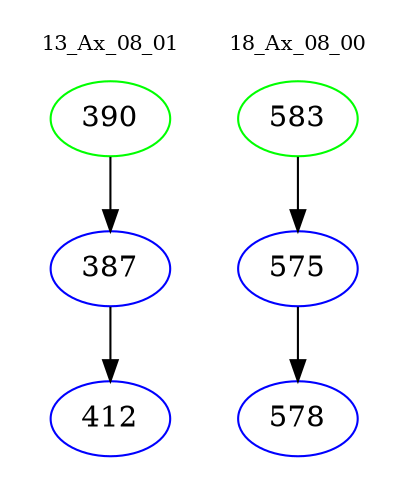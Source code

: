 digraph{
subgraph cluster_0 {
color = white
label = "13_Ax_08_01";
fontsize=10;
T0_390 [label="390", color="green"]
T0_390 -> T0_387 [color="black"]
T0_387 [label="387", color="blue"]
T0_387 -> T0_412 [color="black"]
T0_412 [label="412", color="blue"]
}
subgraph cluster_1 {
color = white
label = "18_Ax_08_00";
fontsize=10;
T1_583 [label="583", color="green"]
T1_583 -> T1_575 [color="black"]
T1_575 [label="575", color="blue"]
T1_575 -> T1_578 [color="black"]
T1_578 [label="578", color="blue"]
}
}

